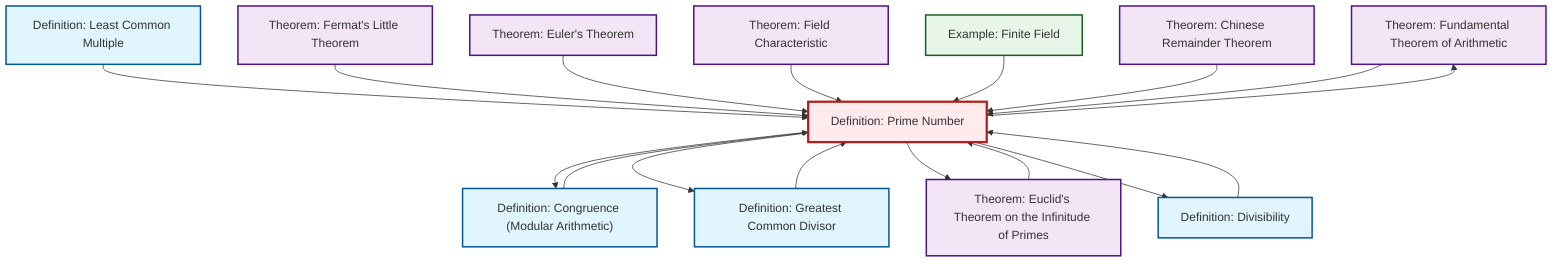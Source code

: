 graph TD
    classDef definition fill:#e1f5fe,stroke:#01579b,stroke-width:2px
    classDef theorem fill:#f3e5f5,stroke:#4a148c,stroke-width:2px
    classDef axiom fill:#fff3e0,stroke:#e65100,stroke-width:2px
    classDef example fill:#e8f5e9,stroke:#1b5e20,stroke-width:2px
    classDef current fill:#ffebee,stroke:#b71c1c,stroke-width:3px
    thm-fundamental-arithmetic["Theorem: Fundamental Theorem of Arithmetic"]:::theorem
    thm-euler["Theorem: Euler's Theorem"]:::theorem
    def-congruence["Definition: Congruence (Modular Arithmetic)"]:::definition
    thm-field-characteristic["Theorem: Field Characteristic"]:::theorem
    def-lcm["Definition: Least Common Multiple"]:::definition
    thm-fermat-little["Theorem: Fermat's Little Theorem"]:::theorem
    ex-finite-field["Example: Finite Field"]:::example
    thm-chinese-remainder["Theorem: Chinese Remainder Theorem"]:::theorem
    def-prime["Definition: Prime Number"]:::definition
    def-divisibility["Definition: Divisibility"]:::definition
    thm-euclid-infinitude-primes["Theorem: Euclid's Theorem on the Infinitude of Primes"]:::theorem
    def-gcd["Definition: Greatest Common Divisor"]:::definition
    def-lcm --> def-prime
    def-prime --> def-congruence
    def-prime --> def-gcd
    thm-fermat-little --> def-prime
    thm-euclid-infinitude-primes --> def-prime
    thm-euler --> def-prime
    thm-field-characteristic --> def-prime
    def-congruence --> def-prime
    ex-finite-field --> def-prime
    def-prime --> thm-euclid-infinitude-primes
    def-divisibility --> def-prime
    def-gcd --> def-prime
    thm-chinese-remainder --> def-prime
    def-prime --> thm-fundamental-arithmetic
    def-prime --> def-divisibility
    thm-fundamental-arithmetic --> def-prime
    class def-prime current